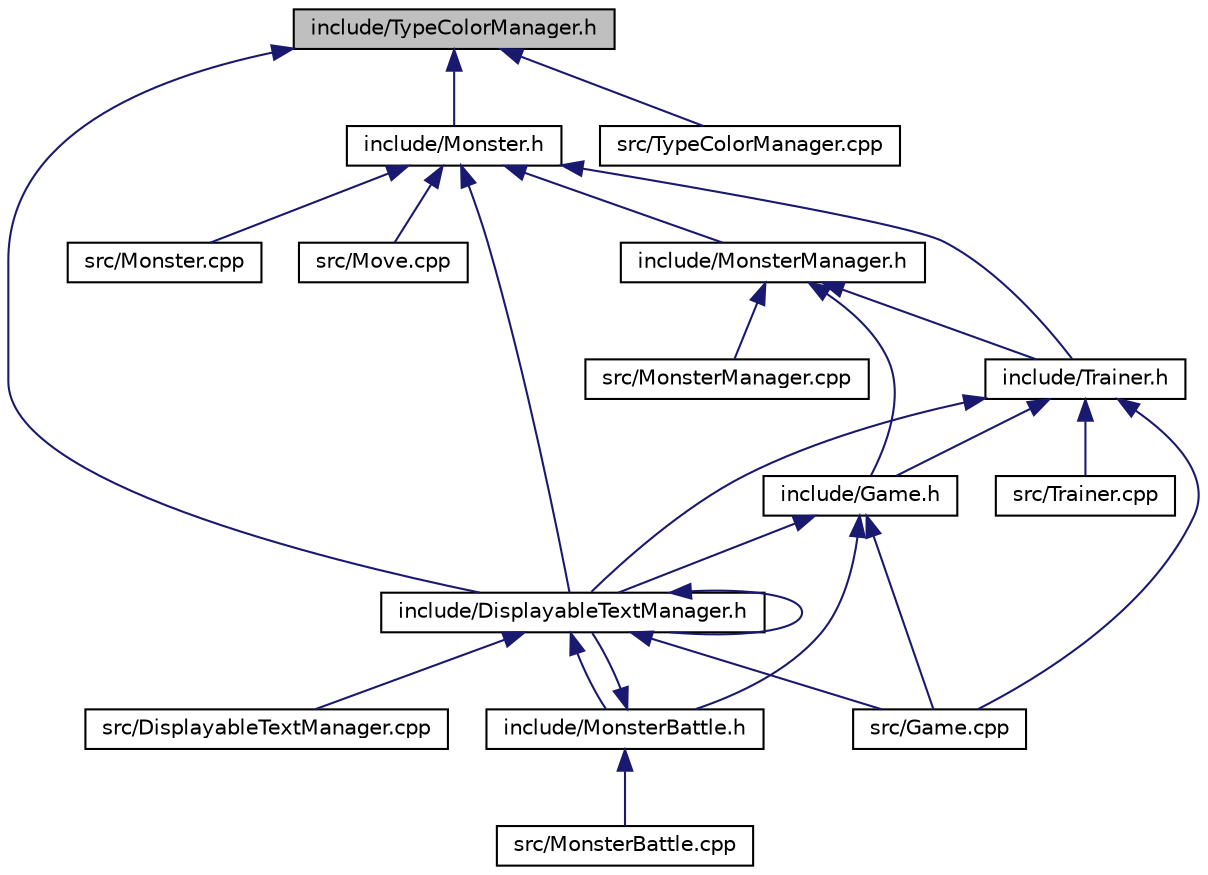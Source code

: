 digraph "include/TypeColorManager.h"
{
  edge [fontname="Helvetica",fontsize="10",labelfontname="Helvetica",labelfontsize="10"];
  node [fontname="Helvetica",fontsize="10",shape=record];
  Node8 [label="include/TypeColorManager.h",height=0.2,width=0.4,color="black", fillcolor="grey75", style="filled", fontcolor="black"];
  Node8 -> Node9 [dir="back",color="midnightblue",fontsize="10",style="solid"];
  Node9 [label="include/Monster.h",height=0.2,width=0.4,color="black", fillcolor="white", style="filled",URL="$Monster_8h.html"];
  Node9 -> Node10 [dir="back",color="midnightblue",fontsize="10",style="solid"];
  Node10 [label="include/DisplayableTextManager.h",height=0.2,width=0.4,color="black", fillcolor="white", style="filled",URL="$DisplayableTextManager_8h.html"];
  Node10 -> Node10 [dir="back",color="midnightblue",fontsize="10",style="solid"];
  Node10 -> Node11 [dir="back",color="midnightblue",fontsize="10",style="solid"];
  Node11 [label="include/MonsterBattle.h",height=0.2,width=0.4,color="black", fillcolor="white", style="filled",URL="$MonsterBattle_8h.html"];
  Node11 -> Node10 [dir="back",color="midnightblue",fontsize="10",style="solid"];
  Node11 -> Node12 [dir="back",color="midnightblue",fontsize="10",style="solid"];
  Node12 [label="src/MonsterBattle.cpp",height=0.2,width=0.4,color="black", fillcolor="white", style="filled",URL="$MonsterBattle_8cpp.html"];
  Node10 -> Node13 [dir="back",color="midnightblue",fontsize="10",style="solid"];
  Node13 [label="src/DisplayableTextManager.cpp",height=0.2,width=0.4,color="black", fillcolor="white", style="filled",URL="$DisplayableTextManager_8cpp.html"];
  Node10 -> Node14 [dir="back",color="midnightblue",fontsize="10",style="solid"];
  Node14 [label="src/Game.cpp",height=0.2,width=0.4,color="black", fillcolor="white", style="filled",URL="$Game_8cpp.html"];
  Node9 -> Node15 [dir="back",color="midnightblue",fontsize="10",style="solid"];
  Node15 [label="include/MonsterManager.h",height=0.2,width=0.4,color="black", fillcolor="white", style="filled",URL="$MonsterManager_8h.html"];
  Node15 -> Node16 [dir="back",color="midnightblue",fontsize="10",style="solid"];
  Node16 [label="include/Game.h",height=0.2,width=0.4,color="black", fillcolor="white", style="filled",URL="$Game_8h.html"];
  Node16 -> Node11 [dir="back",color="midnightblue",fontsize="10",style="solid"];
  Node16 -> Node10 [dir="back",color="midnightblue",fontsize="10",style="solid"];
  Node16 -> Node14 [dir="back",color="midnightblue",fontsize="10",style="solid"];
  Node15 -> Node17 [dir="back",color="midnightblue",fontsize="10",style="solid"];
  Node17 [label="include/Trainer.h",height=0.2,width=0.4,color="black", fillcolor="white", style="filled",URL="$Trainer_8h.html"];
  Node17 -> Node16 [dir="back",color="midnightblue",fontsize="10",style="solid"];
  Node17 -> Node10 [dir="back",color="midnightblue",fontsize="10",style="solid"];
  Node17 -> Node14 [dir="back",color="midnightblue",fontsize="10",style="solid"];
  Node17 -> Node18 [dir="back",color="midnightblue",fontsize="10",style="solid"];
  Node18 [label="src/Trainer.cpp",height=0.2,width=0.4,color="black", fillcolor="white", style="filled",URL="$Trainer_8cpp.html"];
  Node15 -> Node19 [dir="back",color="midnightblue",fontsize="10",style="solid"];
  Node19 [label="src/MonsterManager.cpp",height=0.2,width=0.4,color="black", fillcolor="white", style="filled",URL="$MonsterManager_8cpp.html"];
  Node9 -> Node17 [dir="back",color="midnightblue",fontsize="10",style="solid"];
  Node9 -> Node20 [dir="back",color="midnightblue",fontsize="10",style="solid"];
  Node20 [label="src/Monster.cpp",height=0.2,width=0.4,color="black", fillcolor="white", style="filled",URL="$Monster_8cpp.html"];
  Node9 -> Node21 [dir="back",color="midnightblue",fontsize="10",style="solid"];
  Node21 [label="src/Move.cpp",height=0.2,width=0.4,color="black", fillcolor="white", style="filled",URL="$Move_8cpp.html"];
  Node8 -> Node10 [dir="back",color="midnightblue",fontsize="10",style="solid"];
  Node8 -> Node22 [dir="back",color="midnightblue",fontsize="10",style="solid"];
  Node22 [label="src/TypeColorManager.cpp",height=0.2,width=0.4,color="black", fillcolor="white", style="filled",URL="$TypeColorManager_8cpp.html"];
}
